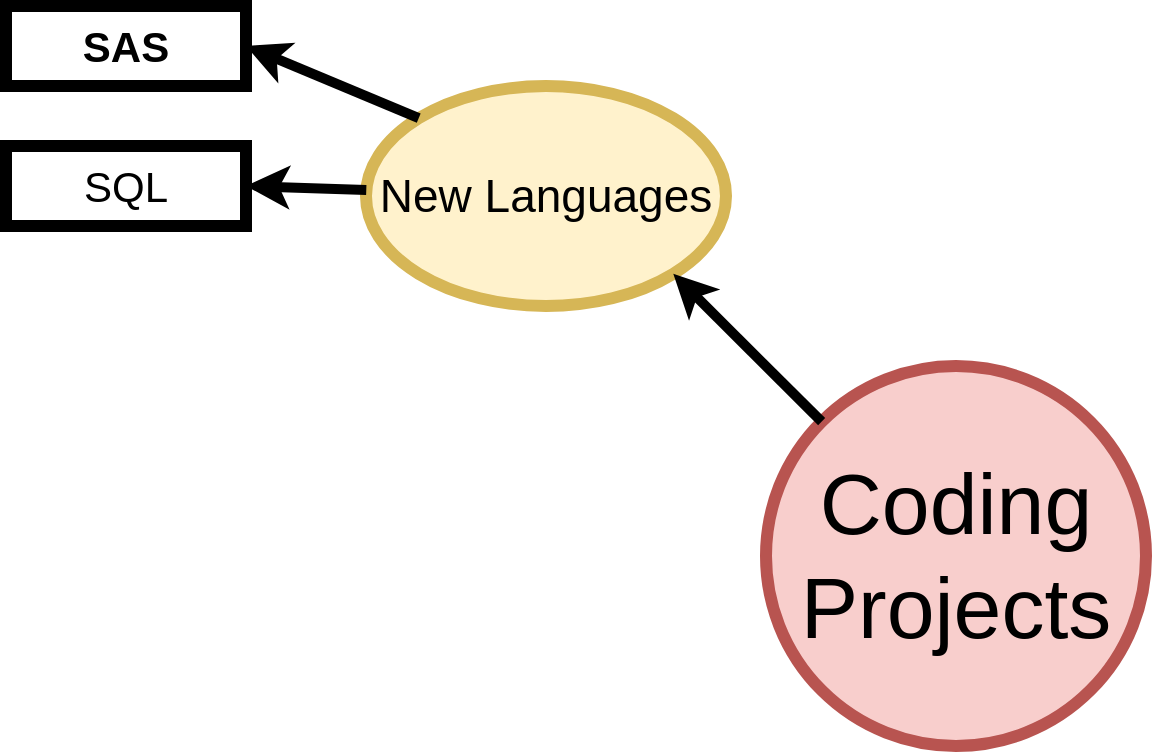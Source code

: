 <mxfile version="14.2.9" type="github">
  <diagram id="SgZQ3a2d4hKzm91UfPLO" name="Page-1">
    <mxGraphModel dx="697" dy="562" grid="1" gridSize="10" guides="1" tooltips="1" connect="1" arrows="1" fold="1" page="1" pageScale="1" pageWidth="827" pageHeight="1169" math="0" shadow="0">
      <root>
        <mxCell id="0" />
        <mxCell id="1" parent="0" />
        <mxCell id="AkvK6rZVajDmbrrnvpNV-2" value="&lt;font style=&quot;font-size: 43px&quot;&gt;&lt;font style=&quot;font-size: 43px&quot;&gt;Coding Projects&lt;/font&gt;&lt;br&gt;&lt;/font&gt;" style="ellipse;whiteSpace=wrap;html=1;aspect=fixed;strokeWidth=6;fillColor=#f8cecc;strokeColor=#b85450;" parent="1" vertex="1">
          <mxGeometry x="390" y="210" width="190" height="190" as="geometry" />
        </mxCell>
        <mxCell id="AkvK6rZVajDmbrrnvpNV-3" value="&lt;font style=&quot;font-size: 23px&quot;&gt;New Languages&lt;/font&gt;" style="ellipse;whiteSpace=wrap;html=1;strokeWidth=6;fillColor=#fff2cc;strokeColor=#d6b656;" parent="1" vertex="1">
          <mxGeometry x="190" y="70" width="180" height="110" as="geometry" />
        </mxCell>
        <mxCell id="_1KxbE9l1VcF-KKi8kDG-2" value="&lt;b&gt;&lt;font style=&quot;font-size: 21px&quot;&gt;SAS&lt;/font&gt;&lt;/b&gt;" style="rounded=0;whiteSpace=wrap;html=1;strokeWidth=6;" vertex="1" parent="1">
          <mxGeometry x="10" y="30" width="120" height="40" as="geometry" />
        </mxCell>
        <mxCell id="_1KxbE9l1VcF-KKi8kDG-4" value="" style="endArrow=classic;html=1;strokeWidth=5;entryX=1;entryY=1;entryDx=0;entryDy=0;" edge="1" parent="1" source="AkvK6rZVajDmbrrnvpNV-2" target="AkvK6rZVajDmbrrnvpNV-3">
          <mxGeometry width="50" height="50" relative="1" as="geometry">
            <mxPoint x="330" y="170" as="sourcePoint" />
            <mxPoint x="380" y="120" as="targetPoint" />
          </mxGeometry>
        </mxCell>
        <mxCell id="_1KxbE9l1VcF-KKi8kDG-8" value="" style="endArrow=classic;html=1;strokeWidth=5;exitX=0;exitY=0;exitDx=0;exitDy=0;entryX=1;entryY=0.5;entryDx=0;entryDy=0;" edge="1" parent="1" source="AkvK6rZVajDmbrrnvpNV-3" target="_1KxbE9l1VcF-KKi8kDG-2">
          <mxGeometry width="50" height="50" relative="1" as="geometry">
            <mxPoint x="330" y="120" as="sourcePoint" />
            <mxPoint x="140" y="30" as="targetPoint" />
          </mxGeometry>
        </mxCell>
        <mxCell id="_1KxbE9l1VcF-KKi8kDG-9" value="&lt;font style=&quot;font-size: 21px&quot;&gt;SQL&lt;/font&gt;" style="rounded=0;whiteSpace=wrap;html=1;strokeWidth=6;" vertex="1" parent="1">
          <mxGeometry x="10" y="100" width="120" height="40" as="geometry" />
        </mxCell>
        <mxCell id="_1KxbE9l1VcF-KKi8kDG-10" value="" style="endArrow=classic;html=1;strokeWidth=5;entryX=1;entryY=0.5;entryDx=0;entryDy=0;" edge="1" parent="1" source="AkvK6rZVajDmbrrnvpNV-3" target="_1KxbE9l1VcF-KKi8kDG-9">
          <mxGeometry width="50" height="50" relative="1" as="geometry">
            <mxPoint x="216.36" y="86.109" as="sourcePoint" />
            <mxPoint x="130" y="50" as="targetPoint" />
          </mxGeometry>
        </mxCell>
      </root>
    </mxGraphModel>
  </diagram>
</mxfile>
